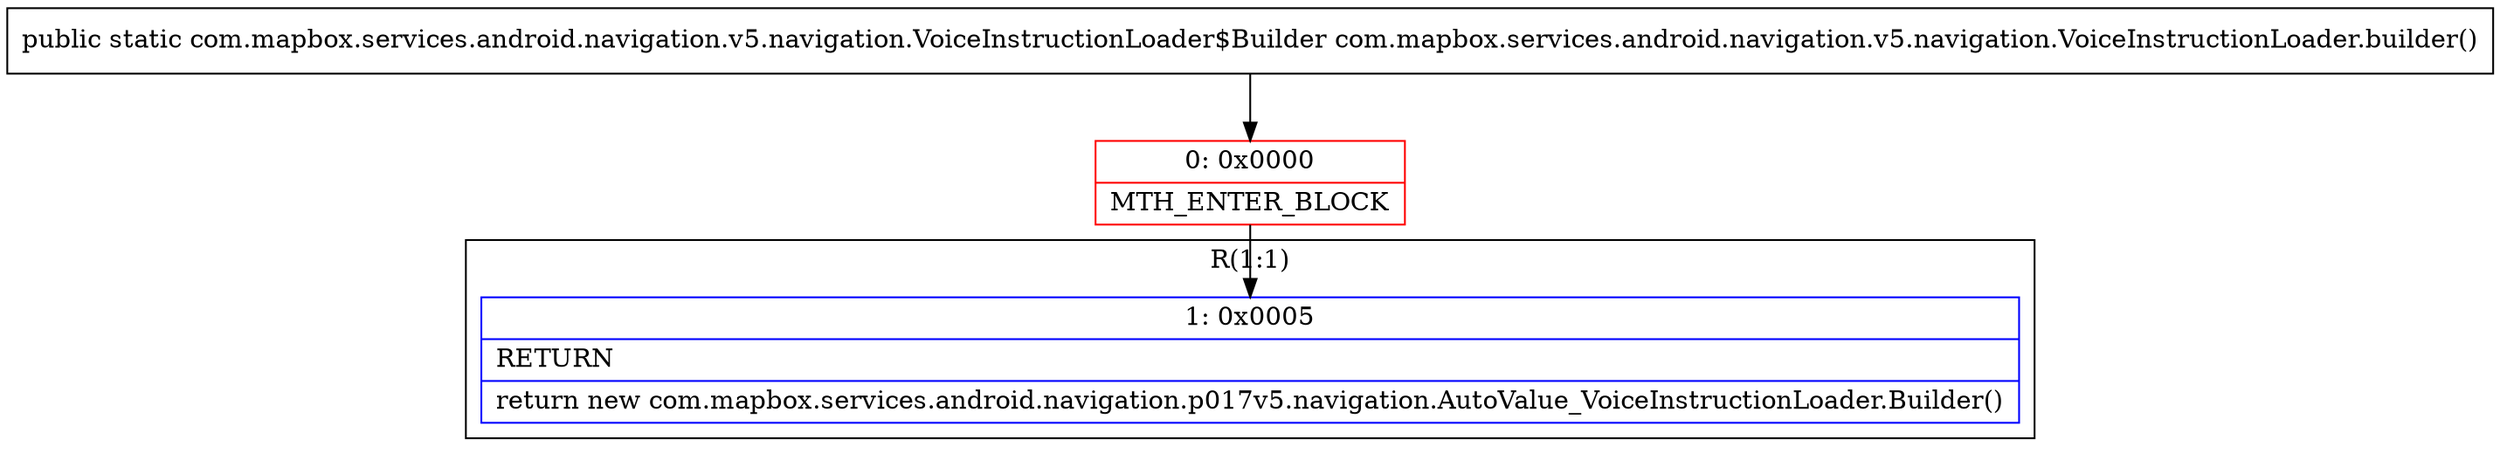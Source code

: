 digraph "CFG forcom.mapbox.services.android.navigation.v5.navigation.VoiceInstructionLoader.builder()Lcom\/mapbox\/services\/android\/navigation\/v5\/navigation\/VoiceInstructionLoader$Builder;" {
subgraph cluster_Region_2089089843 {
label = "R(1:1)";
node [shape=record,color=blue];
Node_1 [shape=record,label="{1\:\ 0x0005|RETURN\l|return new com.mapbox.services.android.navigation.p017v5.navigation.AutoValue_VoiceInstructionLoader.Builder()\l}"];
}
Node_0 [shape=record,color=red,label="{0\:\ 0x0000|MTH_ENTER_BLOCK\l}"];
MethodNode[shape=record,label="{public static com.mapbox.services.android.navigation.v5.navigation.VoiceInstructionLoader$Builder com.mapbox.services.android.navigation.v5.navigation.VoiceInstructionLoader.builder() }"];
MethodNode -> Node_0;
Node_0 -> Node_1;
}

